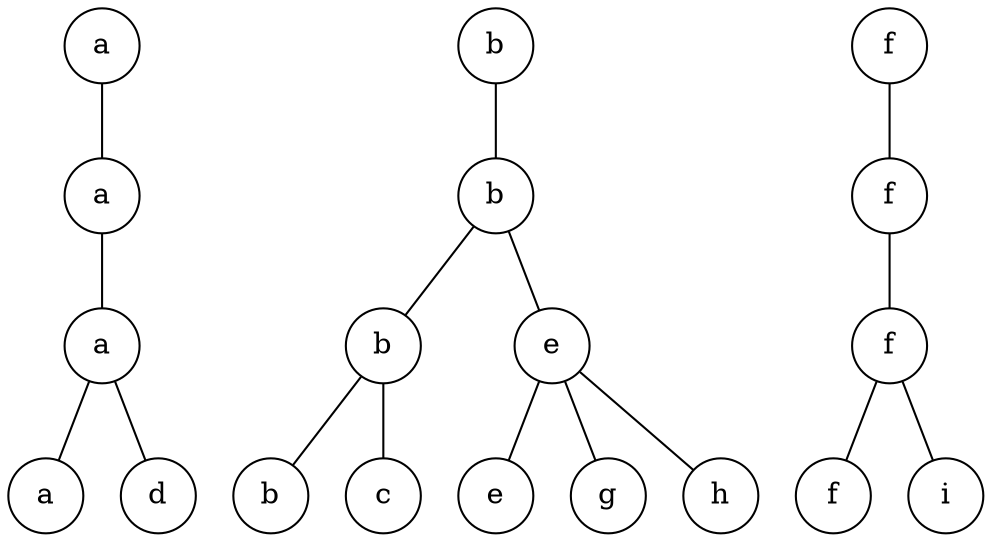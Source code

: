 graph
{
	node [shape=circle, style=solid, label=""];

	a3 -- a2;
	b3 -- b2;
	f3 -- f2;
	a2 -- a1;
	b2 -- b1;
	b2 -- e1;
	f2 -- f1;
	a1 -- a0;
	a1 -- d0;
	b1 -- b0;
	b1 -- c0;
	e1 -- e0;
	e1 -- g0;
	e1 -- h0;
	f1 -- f0;
	f1 -- i0;

	a0 [label=a];
	a1 [label=a];
	a2 [label=a];
	a3 [label=a];
	b0 [label=b];
	b1 [label=b];
	b2 [label=b];
	b3 [label=b];
	c0 [label=c];
	d0 [label=d];
	e0 [label=e];
	e1 [label=e];
	f0 [label=f];
	f1 [label=f];
	f2 [label=f];
	f3 [label=f];
	g0 [label=g];
	h0 [label=h];
	i0 [label=i];
}
